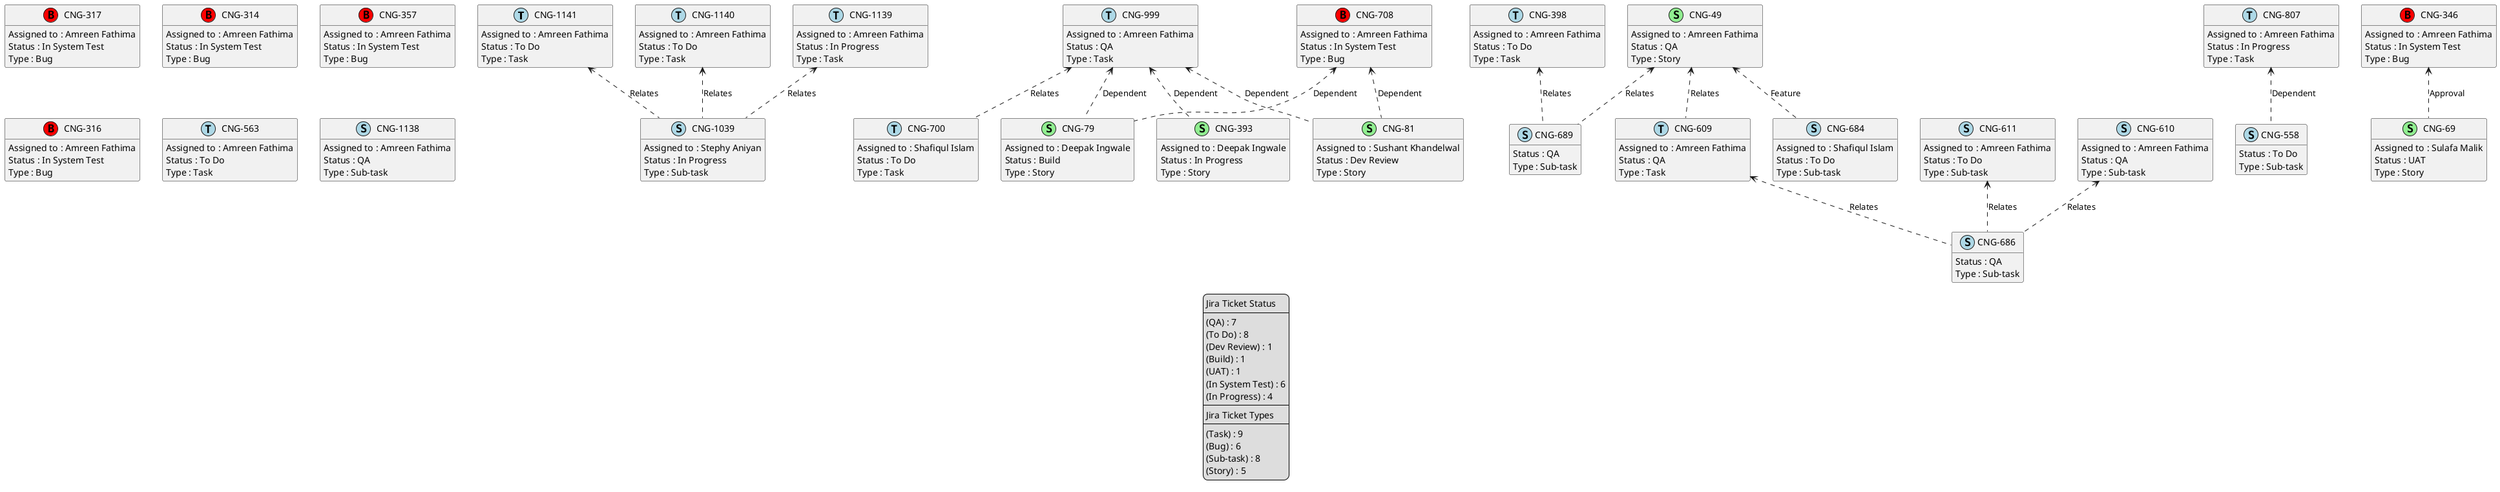 @startuml
'https://plantuml.com/class-diagram

' GENERATE CLASS DIAGRAM ===========
' Generated at    : Mon Apr 15 11:44:38 CEST 2024

hide empty members

legend
Jira Ticket Status
----
(QA) : 7
(To Do) : 8
(Dev Review) : 1
(Build) : 1
(UAT) : 1
(In System Test) : 6
(In Progress) : 4
----
Jira Ticket Types
----
(Task) : 9
(Bug) : 6
(Sub-task) : 8
(Story) : 5
end legend


' Tickets =======
class "CNG-1141" << (T,lightblue) >> {
  Assigned to : Amreen Fathima
  Status : To Do
  Type : Task
}

class "CNG-1140" << (T,lightblue) >> {
  Assigned to : Amreen Fathima
  Status : To Do
  Type : Task
}

class "CNG-999" << (T,lightblue) >> {
  Assigned to : Amreen Fathima
  Status : QA
  Type : Task
}

class "CNG-317" << (B,red) >> {
  Assigned to : Amreen Fathima
  Status : In System Test
  Type : Bug
}

class "CNG-79" << (S,lightgreen) >> {
  Assigned to : Deepak Ingwale
  Status : Build
  Type : Story
}

class "CNG-398" << (T,lightblue) >> {
  Assigned to : Amreen Fathima
  Status : To Do
  Type : Task
}

class "CNG-314" << (B,red) >> {
  Assigned to : Amreen Fathima
  Status : In System Test
  Type : Bug
}

class "CNG-611" << (S,lightblue) >> {
  Assigned to : Amreen Fathima
  Status : To Do
  Type : Sub-task
}

class "CNG-610" << (S,lightblue) >> {
  Assigned to : Amreen Fathima
  Status : QA
  Type : Sub-task
}

class "CNG-357" << (B,red) >> {
  Assigned to : Amreen Fathima
  Status : In System Test
  Type : Bug
}

class "CNG-558" << (S,lightblue) >> {
  Status : To Do
  Type : Sub-task
}

class "CNG-316" << (B,red) >> {
  Assigned to : Amreen Fathima
  Status : In System Test
  Type : Bug
}

class "CNG-393" << (S,lightgreen) >> {
  Assigned to : Deepak Ingwale
  Status : In Progress
  Type : Story
}

class "CNG-81" << (S,lightgreen) >> {
  Assigned to : Sushant Khandelwal
  Status : Dev Review
  Type : Story
}

class "CNG-69" << (S,lightgreen) >> {
  Assigned to : Sulafa Malik
  Status : UAT
  Type : Story
}

class "CNG-49" << (S,lightgreen) >> {
  Assigned to : Amreen Fathima
  Status : QA
  Type : Story
}

class "CNG-609" << (T,lightblue) >> {
  Assigned to : Amreen Fathima
  Status : QA
  Type : Task
}

class "CNG-807" << (T,lightblue) >> {
  Assigned to : Amreen Fathima
  Status : In Progress
  Type : Task
}

class "CNG-708" << (B,red) >> {
  Assigned to : Amreen Fathima
  Status : In System Test
  Type : Bug
}

class "CNG-1039" << (S,lightblue) >> {
  Assigned to : Stephy Aniyan
  Status : In Progress
  Type : Sub-task
}

class "CNG-563" << (T,lightblue) >> {
  Assigned to : Amreen Fathima
  Status : To Do
  Type : Task
}

class "CNG-684" << (S,lightblue) >> {
  Assigned to : Shafiqul Islam
  Status : To Do
  Type : Sub-task
}

class "CNG-1138" << (S,lightblue) >> {
  Assigned to : Amreen Fathima
  Status : QA
  Type : Sub-task
}

class "CNG-1139" << (T,lightblue) >> {
  Assigned to : Amreen Fathima
  Status : In Progress
  Type : Task
}

class "CNG-686" << (S,lightblue) >> {
  Status : QA
  Type : Sub-task
}

class "CNG-346" << (B,red) >> {
  Assigned to : Amreen Fathima
  Status : In System Test
  Type : Bug
}

class "CNG-689" << (S,lightblue) >> {
  Status : QA
  Type : Sub-task
}

class "CNG-700" << (T,lightblue) >> {
  Assigned to : Shafiqul Islam
  Status : To Do
  Type : Task
}



' Links =======
"CNG-398" <.. "CNG-689" : Relates
"CNG-1141" <.. "CNG-1039" : Relates
"CNG-346" <.. "CNG-69" : Approval
"CNG-999" <.. "CNG-81" : Dependent
"CNG-999" <.. "CNG-79" : Dependent
"CNG-999" <.. "CNG-393" : Dependent
"CNG-999" <.. "CNG-700" : Relates
"CNG-1139" <.. "CNG-1039" : Relates
"CNG-49" <.. "CNG-684" : Feature
"CNG-49" <.. "CNG-609" : Relates
"CNG-49" <.. "CNG-689" : Relates
"CNG-807" <.. "CNG-558" : Dependent
"CNG-708" <.. "CNG-79" : Dependent
"CNG-708" <.. "CNG-81" : Dependent
"CNG-1140" <.. "CNG-1039" : Relates
"CNG-611" <.. "CNG-686" : Relates
"CNG-610" <.. "CNG-686" : Relates
"CNG-609" <.. "CNG-686" : Relates


@enduml
